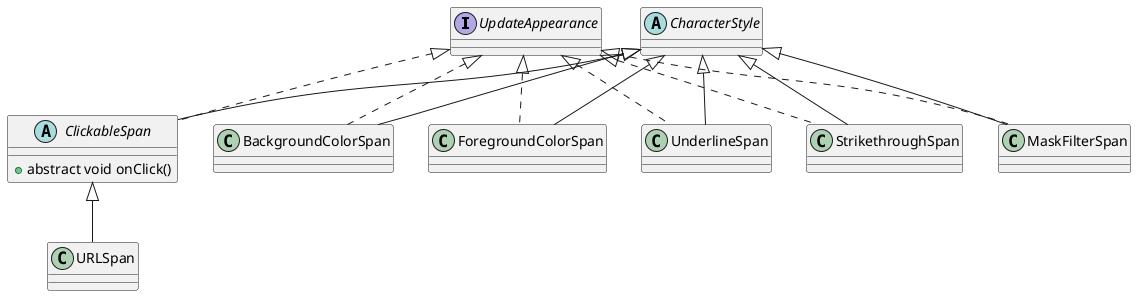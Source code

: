 @startuml

interface UpdateAppearance
abstract class CharacterStyle
abstract class ClickableSpan {
    +abstract void onClick()
}

UpdateAppearance <|.. BackgroundColorSpan
CharacterStyle <|-- BackgroundColorSpan

UpdateAppearance <|.. ForegroundColorSpan
CharacterStyle <|-- ForegroundColorSpan

UpdateAppearance <|.. UnderlineSpan
CharacterStyle <|-- UnderlineSpan

UpdateAppearance <|.. StrikethroughSpan
CharacterStyle <|-- StrikethroughSpan

UpdateAppearance <|.. ClickableSpan
CharacterStyle <|-- ClickableSpan
ClickableSpan <|-- URLSpan

UpdateAppearance <|.. MaskFilterSpan
CharacterStyle <|-- MaskFilterSpan

@enduml